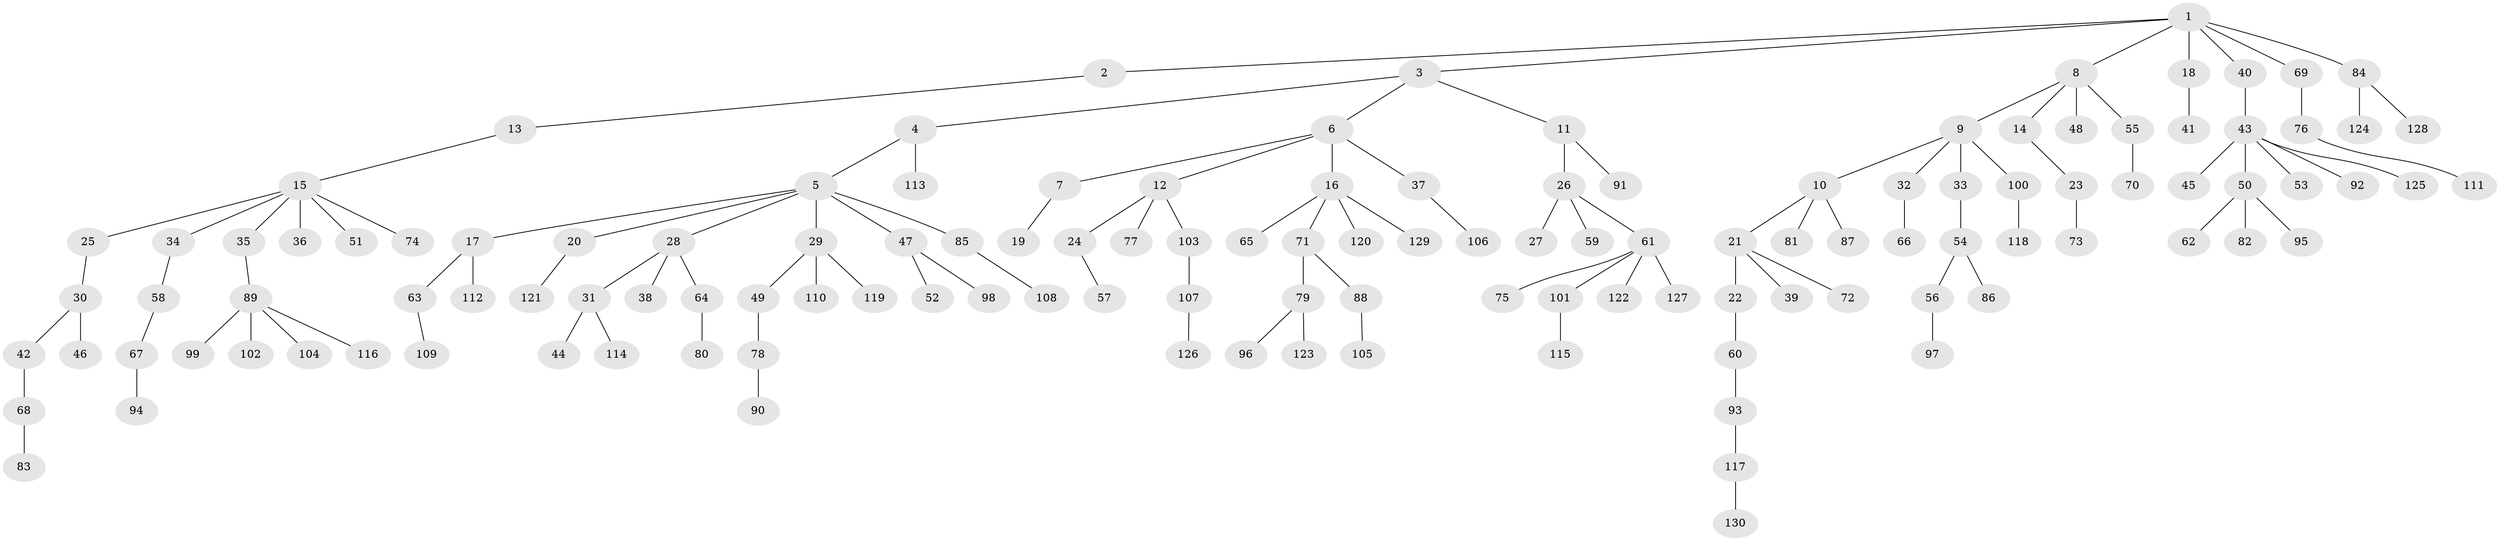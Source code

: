 // Generated by graph-tools (version 1.1) at 2025/36/03/09/25 02:36:50]
// undirected, 130 vertices, 129 edges
graph export_dot {
graph [start="1"]
  node [color=gray90,style=filled];
  1;
  2;
  3;
  4;
  5;
  6;
  7;
  8;
  9;
  10;
  11;
  12;
  13;
  14;
  15;
  16;
  17;
  18;
  19;
  20;
  21;
  22;
  23;
  24;
  25;
  26;
  27;
  28;
  29;
  30;
  31;
  32;
  33;
  34;
  35;
  36;
  37;
  38;
  39;
  40;
  41;
  42;
  43;
  44;
  45;
  46;
  47;
  48;
  49;
  50;
  51;
  52;
  53;
  54;
  55;
  56;
  57;
  58;
  59;
  60;
  61;
  62;
  63;
  64;
  65;
  66;
  67;
  68;
  69;
  70;
  71;
  72;
  73;
  74;
  75;
  76;
  77;
  78;
  79;
  80;
  81;
  82;
  83;
  84;
  85;
  86;
  87;
  88;
  89;
  90;
  91;
  92;
  93;
  94;
  95;
  96;
  97;
  98;
  99;
  100;
  101;
  102;
  103;
  104;
  105;
  106;
  107;
  108;
  109;
  110;
  111;
  112;
  113;
  114;
  115;
  116;
  117;
  118;
  119;
  120;
  121;
  122;
  123;
  124;
  125;
  126;
  127;
  128;
  129;
  130;
  1 -- 2;
  1 -- 3;
  1 -- 8;
  1 -- 18;
  1 -- 40;
  1 -- 69;
  1 -- 84;
  2 -- 13;
  3 -- 4;
  3 -- 6;
  3 -- 11;
  4 -- 5;
  4 -- 113;
  5 -- 17;
  5 -- 20;
  5 -- 28;
  5 -- 29;
  5 -- 47;
  5 -- 85;
  6 -- 7;
  6 -- 12;
  6 -- 16;
  6 -- 37;
  7 -- 19;
  8 -- 9;
  8 -- 14;
  8 -- 48;
  8 -- 55;
  9 -- 10;
  9 -- 32;
  9 -- 33;
  9 -- 100;
  10 -- 21;
  10 -- 81;
  10 -- 87;
  11 -- 26;
  11 -- 91;
  12 -- 24;
  12 -- 77;
  12 -- 103;
  13 -- 15;
  14 -- 23;
  15 -- 25;
  15 -- 34;
  15 -- 35;
  15 -- 36;
  15 -- 51;
  15 -- 74;
  16 -- 65;
  16 -- 71;
  16 -- 120;
  16 -- 129;
  17 -- 63;
  17 -- 112;
  18 -- 41;
  20 -- 121;
  21 -- 22;
  21 -- 39;
  21 -- 72;
  22 -- 60;
  23 -- 73;
  24 -- 57;
  25 -- 30;
  26 -- 27;
  26 -- 59;
  26 -- 61;
  28 -- 31;
  28 -- 38;
  28 -- 64;
  29 -- 49;
  29 -- 110;
  29 -- 119;
  30 -- 42;
  30 -- 46;
  31 -- 44;
  31 -- 114;
  32 -- 66;
  33 -- 54;
  34 -- 58;
  35 -- 89;
  37 -- 106;
  40 -- 43;
  42 -- 68;
  43 -- 45;
  43 -- 50;
  43 -- 53;
  43 -- 92;
  43 -- 125;
  47 -- 52;
  47 -- 98;
  49 -- 78;
  50 -- 62;
  50 -- 82;
  50 -- 95;
  54 -- 56;
  54 -- 86;
  55 -- 70;
  56 -- 97;
  58 -- 67;
  60 -- 93;
  61 -- 75;
  61 -- 101;
  61 -- 122;
  61 -- 127;
  63 -- 109;
  64 -- 80;
  67 -- 94;
  68 -- 83;
  69 -- 76;
  71 -- 79;
  71 -- 88;
  76 -- 111;
  78 -- 90;
  79 -- 96;
  79 -- 123;
  84 -- 124;
  84 -- 128;
  85 -- 108;
  88 -- 105;
  89 -- 99;
  89 -- 102;
  89 -- 104;
  89 -- 116;
  93 -- 117;
  100 -- 118;
  101 -- 115;
  103 -- 107;
  107 -- 126;
  117 -- 130;
}
